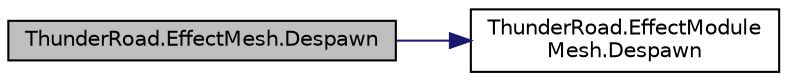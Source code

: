 digraph "ThunderRoad.EffectMesh.Despawn"
{
 // LATEX_PDF_SIZE
  edge [fontname="Helvetica",fontsize="10",labelfontname="Helvetica",labelfontsize="10"];
  node [fontname="Helvetica",fontsize="10",shape=record];
  rankdir="LR";
  Node1 [label="ThunderRoad.EffectMesh.Despawn",height=0.2,width=0.4,color="black", fillcolor="grey75", style="filled", fontcolor="black",tooltip="Despawns this instance."];
  Node1 -> Node2 [color="midnightblue",fontsize="10",style="solid",fontname="Helvetica"];
  Node2 [label="ThunderRoad.EffectModule\lMesh.Despawn",height=0.2,width=0.4,color="black", fillcolor="white", style="filled",URL="$class_thunder_road_1_1_effect_module_mesh.html#ae6d5fc156094c76fc4eaa0364d20e76e",tooltip="Despawns the specified effect."];
}
